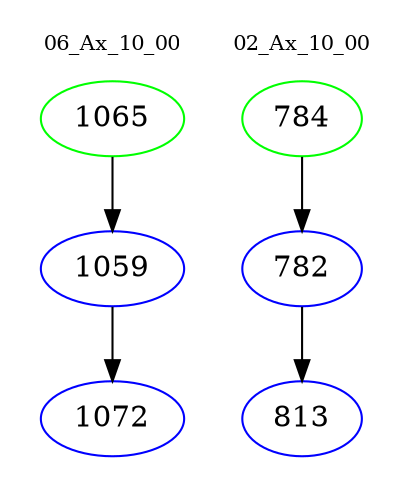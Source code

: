 digraph{
subgraph cluster_0 {
color = white
label = "06_Ax_10_00";
fontsize=10;
T0_1065 [label="1065", color="green"]
T0_1065 -> T0_1059 [color="black"]
T0_1059 [label="1059", color="blue"]
T0_1059 -> T0_1072 [color="black"]
T0_1072 [label="1072", color="blue"]
}
subgraph cluster_1 {
color = white
label = "02_Ax_10_00";
fontsize=10;
T1_784 [label="784", color="green"]
T1_784 -> T1_782 [color="black"]
T1_782 [label="782", color="blue"]
T1_782 -> T1_813 [color="black"]
T1_813 [label="813", color="blue"]
}
}
